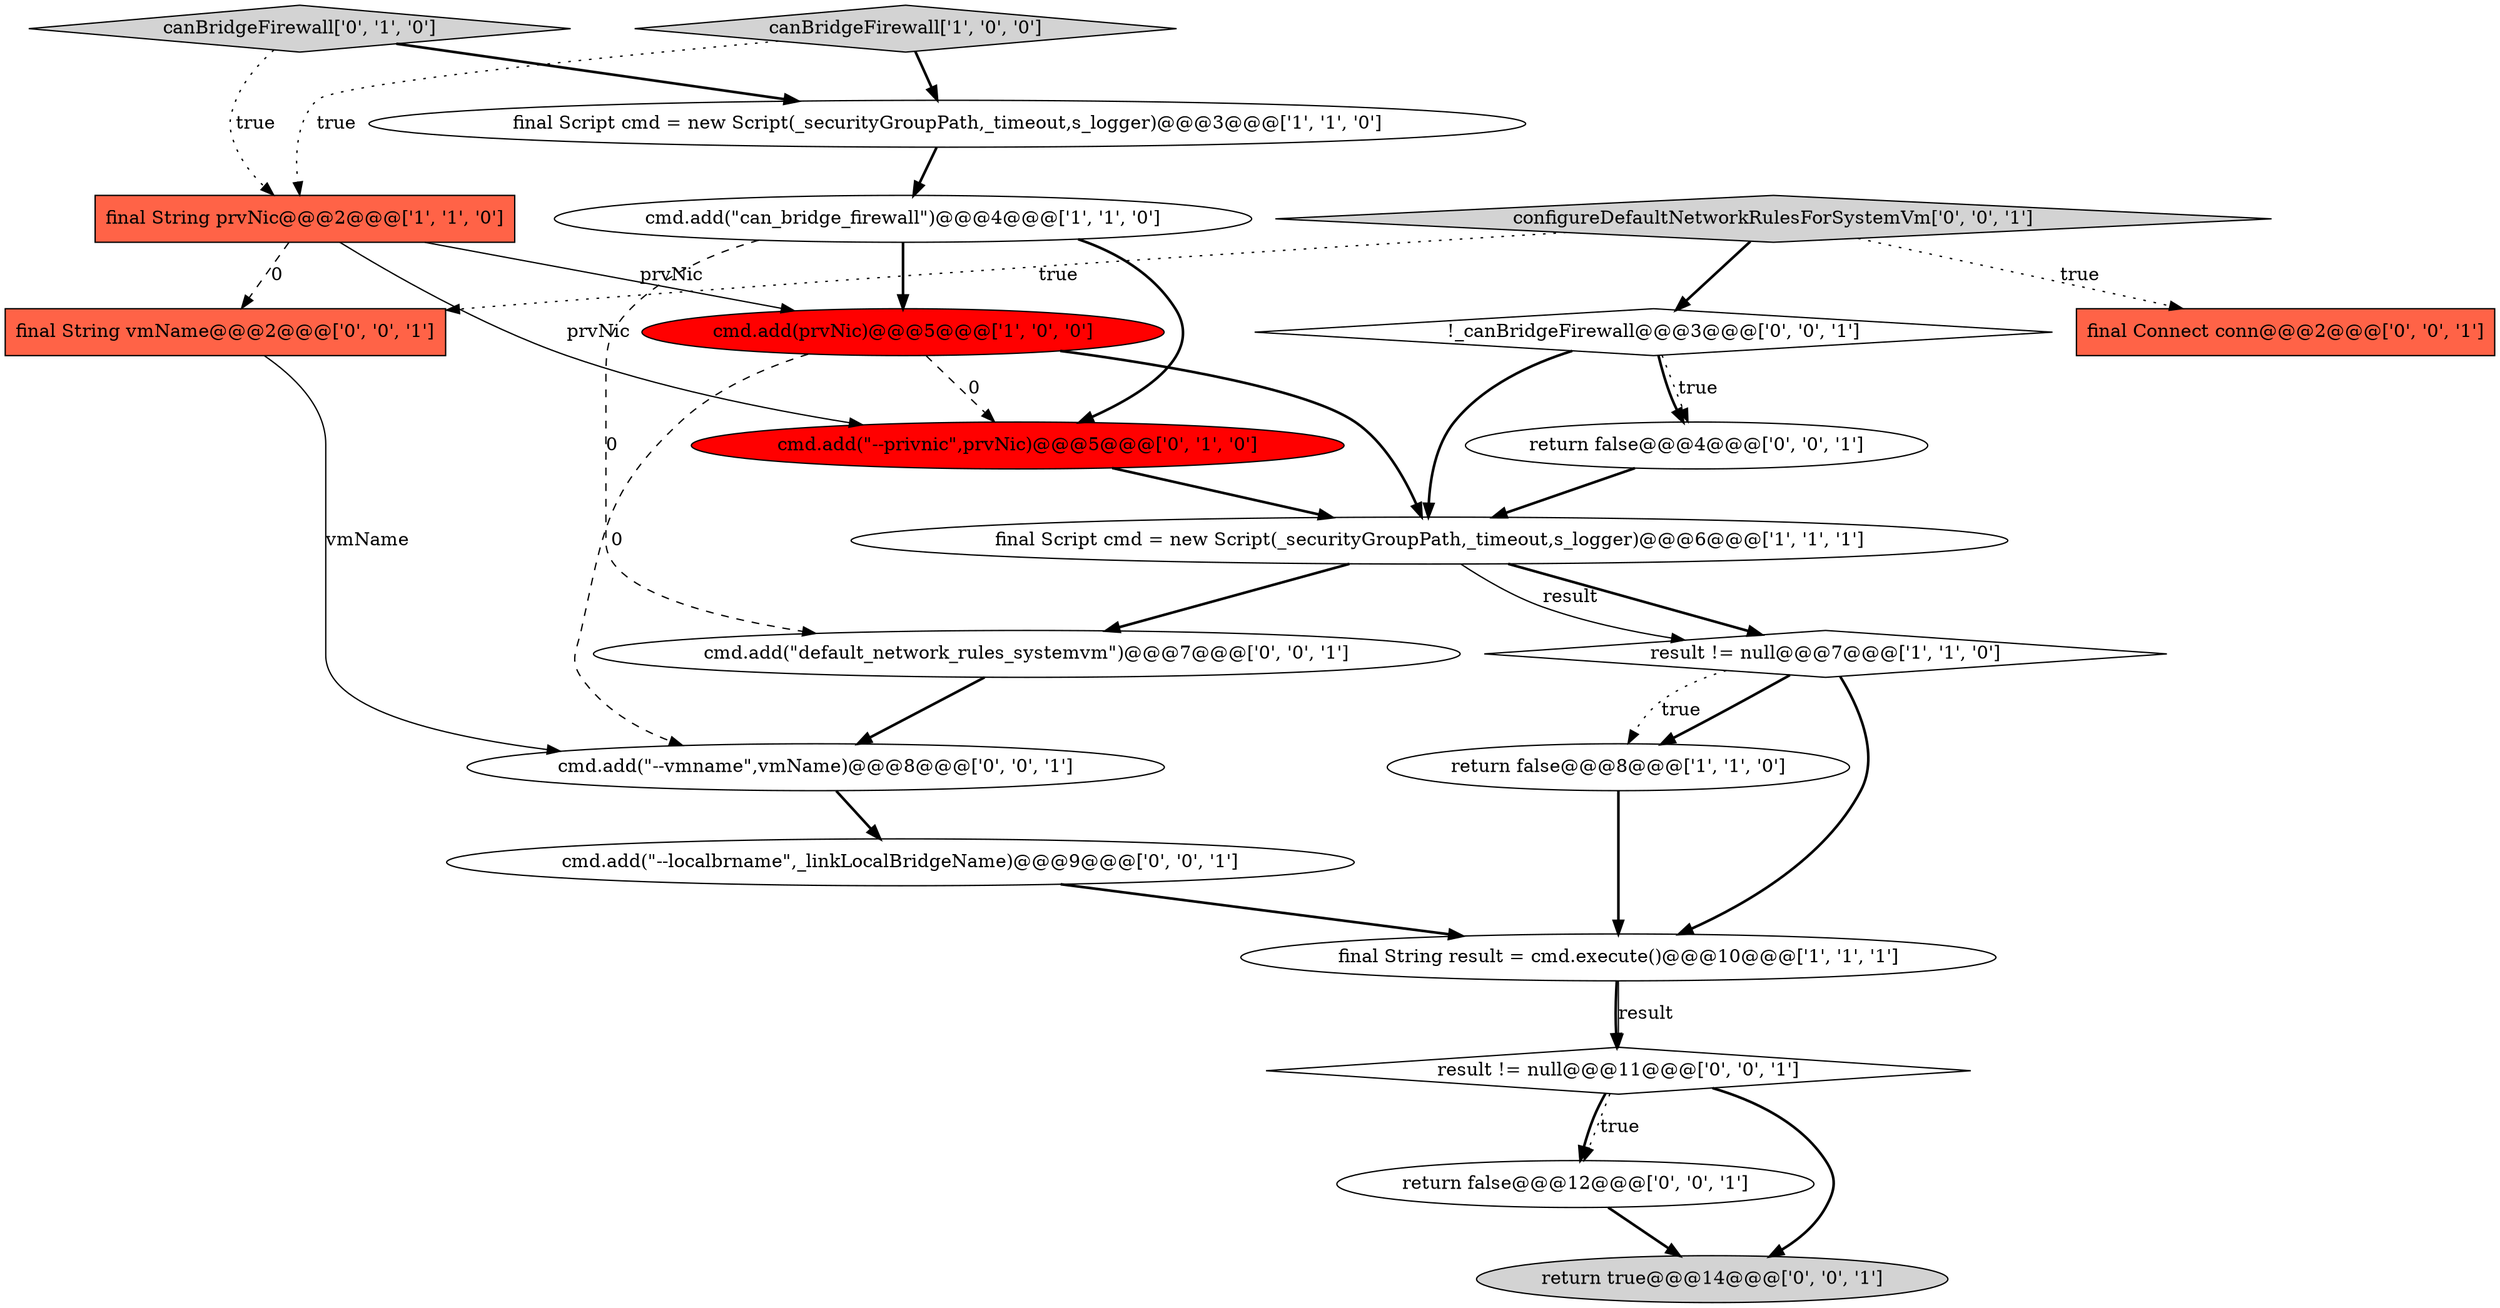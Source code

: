 digraph {
13 [style = filled, label = "result != null@@@11@@@['0', '0', '1']", fillcolor = white, shape = diamond image = "AAA0AAABBB3BBB"];
5 [style = filled, label = "final Script cmd = new Script(_securityGroupPath,_timeout,s_logger)@@@3@@@['1', '1', '0']", fillcolor = white, shape = ellipse image = "AAA0AAABBB1BBB"];
19 [style = filled, label = "configureDefaultNetworkRulesForSystemVm['0', '0', '1']", fillcolor = lightgray, shape = diamond image = "AAA0AAABBB3BBB"];
18 [style = filled, label = "cmd.add(\"--localbrname\",_linkLocalBridgeName)@@@9@@@['0', '0', '1']", fillcolor = white, shape = ellipse image = "AAA0AAABBB3BBB"];
14 [style = filled, label = "cmd.add(\"default_network_rules_systemvm\")@@@7@@@['0', '0', '1']", fillcolor = white, shape = ellipse image = "AAA0AAABBB3BBB"];
16 [style = filled, label = "return false@@@4@@@['0', '0', '1']", fillcolor = white, shape = ellipse image = "AAA0AAABBB3BBB"];
21 [style = filled, label = "final String vmName@@@2@@@['0', '0', '1']", fillcolor = tomato, shape = box image = "AAA0AAABBB3BBB"];
10 [style = filled, label = "cmd.add(\"--privnic\",prvNic)@@@5@@@['0', '1', '0']", fillcolor = red, shape = ellipse image = "AAA1AAABBB2BBB"];
7 [style = filled, label = "final String result = cmd.execute()@@@10@@@['1', '1', '1']", fillcolor = white, shape = ellipse image = "AAA0AAABBB1BBB"];
4 [style = filled, label = "final String prvNic@@@2@@@['1', '1', '0']", fillcolor = tomato, shape = box image = "AAA0AAABBB1BBB"];
17 [style = filled, label = "return false@@@12@@@['0', '0', '1']", fillcolor = white, shape = ellipse image = "AAA0AAABBB3BBB"];
11 [style = filled, label = "cmd.add(\"--vmname\",vmName)@@@8@@@['0', '0', '1']", fillcolor = white, shape = ellipse image = "AAA0AAABBB3BBB"];
15 [style = filled, label = "return true@@@14@@@['0', '0', '1']", fillcolor = lightgray, shape = ellipse image = "AAA0AAABBB3BBB"];
6 [style = filled, label = "cmd.add(\"can_bridge_firewall\")@@@4@@@['1', '1', '0']", fillcolor = white, shape = ellipse image = "AAA0AAABBB1BBB"];
1 [style = filled, label = "result != null@@@7@@@['1', '1', '0']", fillcolor = white, shape = diamond image = "AAA0AAABBB1BBB"];
12 [style = filled, label = "final Connect conn@@@2@@@['0', '0', '1']", fillcolor = tomato, shape = box image = "AAA0AAABBB3BBB"];
9 [style = filled, label = "canBridgeFirewall['0', '1', '0']", fillcolor = lightgray, shape = diamond image = "AAA0AAABBB2BBB"];
0 [style = filled, label = "return false@@@8@@@['1', '1', '0']", fillcolor = white, shape = ellipse image = "AAA0AAABBB1BBB"];
2 [style = filled, label = "canBridgeFirewall['1', '0', '0']", fillcolor = lightgray, shape = diamond image = "AAA0AAABBB1BBB"];
20 [style = filled, label = "!_canBridgeFirewall@@@3@@@['0', '0', '1']", fillcolor = white, shape = diamond image = "AAA0AAABBB3BBB"];
8 [style = filled, label = "cmd.add(prvNic)@@@5@@@['1', '0', '0']", fillcolor = red, shape = ellipse image = "AAA1AAABBB1BBB"];
3 [style = filled, label = "final Script cmd = new Script(_securityGroupPath,_timeout,s_logger)@@@6@@@['1', '1', '1']", fillcolor = white, shape = ellipse image = "AAA0AAABBB1BBB"];
7->13 [style = bold, label=""];
16->3 [style = bold, label=""];
13->17 [style = dotted, label="true"];
21->11 [style = solid, label="vmName"];
8->10 [style = dashed, label="0"];
3->1 [style = bold, label=""];
19->20 [style = bold, label=""];
3->14 [style = bold, label=""];
8->3 [style = bold, label=""];
19->12 [style = dotted, label="true"];
10->3 [style = bold, label=""];
3->1 [style = solid, label="result"];
4->10 [style = solid, label="prvNic"];
20->3 [style = bold, label=""];
1->0 [style = bold, label=""];
19->21 [style = dotted, label="true"];
6->14 [style = dashed, label="0"];
4->21 [style = dashed, label="0"];
1->7 [style = bold, label=""];
4->8 [style = solid, label="prvNic"];
11->18 [style = bold, label=""];
7->13 [style = solid, label="result"];
0->7 [style = bold, label=""];
13->17 [style = bold, label=""];
20->16 [style = bold, label=""];
5->6 [style = bold, label=""];
6->10 [style = bold, label=""];
6->8 [style = bold, label=""];
2->4 [style = dotted, label="true"];
17->15 [style = bold, label=""];
9->5 [style = bold, label=""];
9->4 [style = dotted, label="true"];
13->15 [style = bold, label=""];
1->0 [style = dotted, label="true"];
8->11 [style = dashed, label="0"];
18->7 [style = bold, label=""];
14->11 [style = bold, label=""];
20->16 [style = dotted, label="true"];
2->5 [style = bold, label=""];
}
